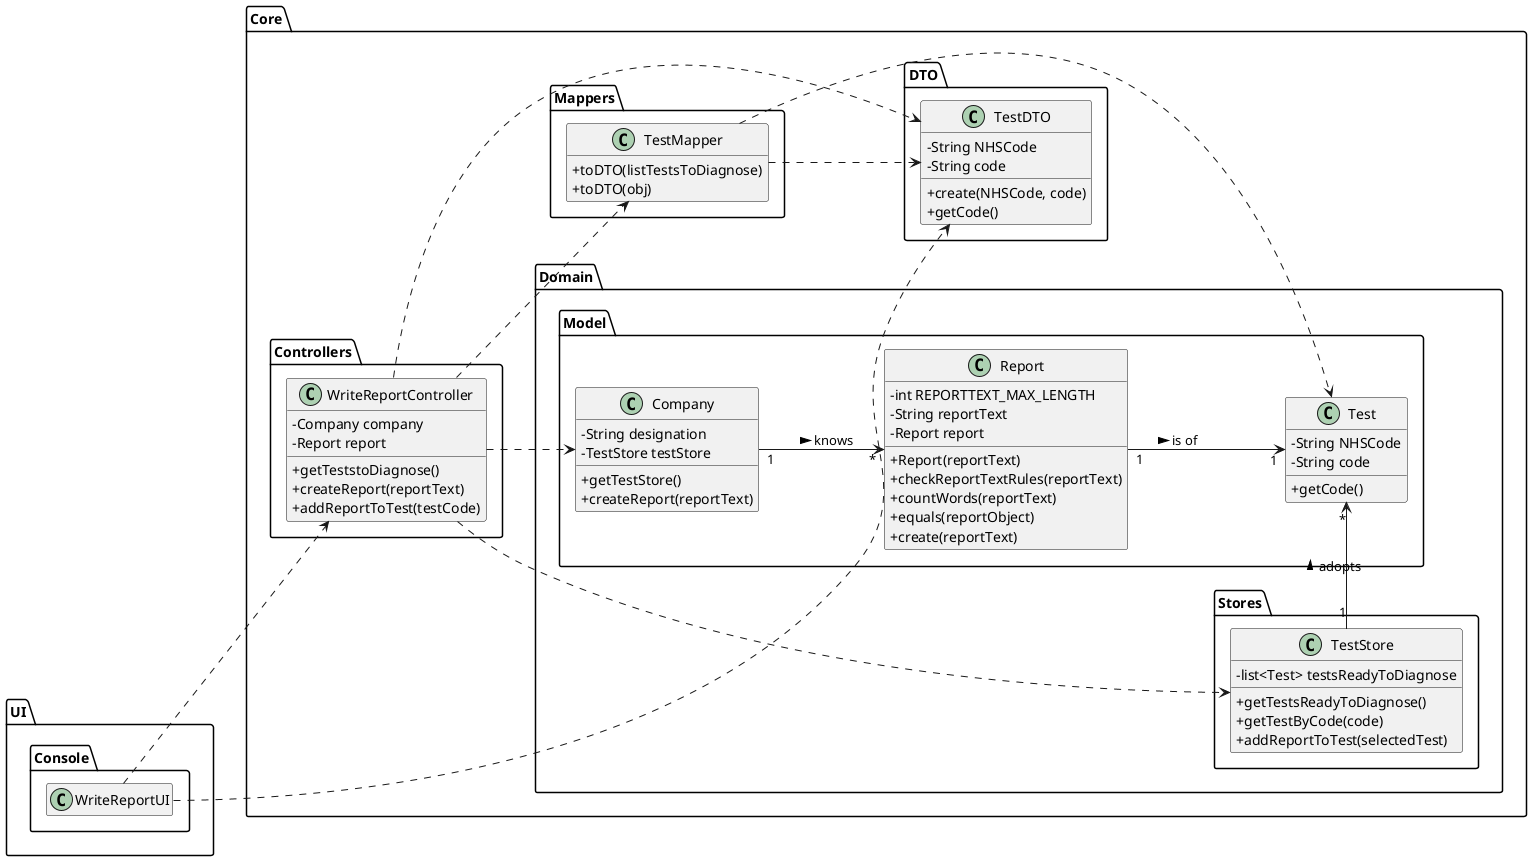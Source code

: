 @startuml
hide empty methods
hide empty attributes
left to right direction
skinparam classAttributeIconSize 0

package Core {

package Domain {

package Model {

class Company {
    -String designation
    -TestStore testStore
    +getTestStore()
    +createReport(reportText)
}

class Report {
    - int REPORTTEXT_MAX_LENGTH
    - String reportText
    - Report report
    + Report(reportText)
    + checkReportTextRules(reportText)
    + countWords(reportText)
    + equals(reportObject)
    + create(reportText)
}

class Test {
    -String NHSCode
    -String code
    +getCode()
}

}

package Stores {

class TestStore {
    -list<Test> testsReadyToDiagnose
    +getTestsReadyToDiagnose()
    +getTestByCode(code)
    +addReportToTest(selectedTest)
}

}

}

package Mappers {

class TestMapper {
    +toDTO(listTestsToDiagnose)
    +toDTO(obj)
}

}

package DTO {

class TestDTO {
    -String NHSCode
    -String code
    +create(NHSCode, code)
    +getCode()
}

}

package Controllers {

class WriteReportController {
    -Company company
    -Report report
    +getTeststoDiagnose()
    +createReport(reportText)
    +addReportToTest(testCode)
}

}

}

package UI {

package Console {

class WriteReportUI {
}

}

}

WriteReportUI ..> WriteReportController
WriteReportUI ..> TestDTO
WriteReportController ..> TestMapper
WriteReportController ..> Company
WriteReportController ..> TestStore
WriteReportController ..> TestDTO
TestStore "1" -> "*" Test : adopts >
Company "1" --> "*" Report : knows >
Report "1" --> "1" Test : is of >
TestMapper ..> Test
TestMapper ..> TestDTO

@enduml